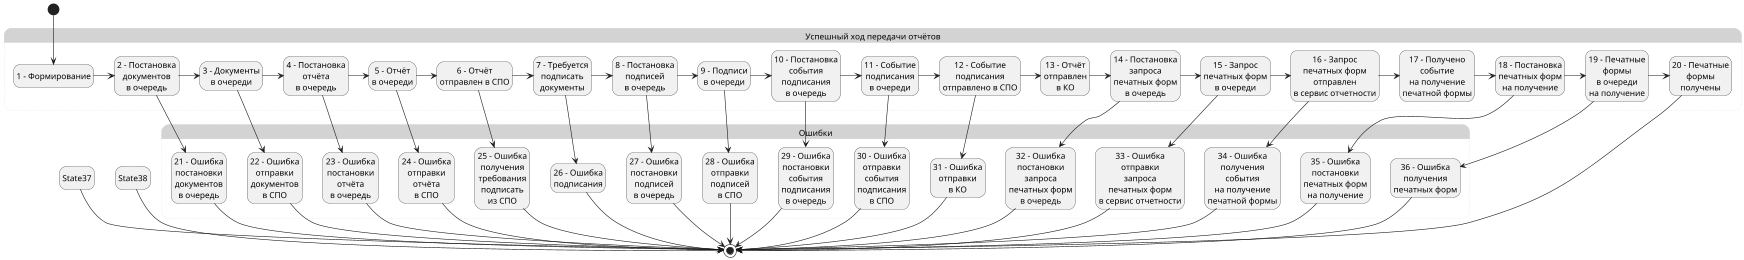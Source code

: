 @startuml
scale 100 width
scale 260 height

hide empty description
state "Успешный ход передачи отчётов" as Saccess #LightGray;line.dotted;line:LightGray {
    state "1 – Формирование" as State1
    state "2 - Постановка\nдокументов\nв очередь" as State2
    state "3 - Документы\nв очереди" as State3
    state "4 - Постановка\nотчёта\nв очередь" as State4
    state "5 - Отчёт\nв очереди" as State5
    state "6 - Отчёт\nотправлен в СПО" as State6
    state "7 - Требуется\nподписать\nдокументы" as State7
    state "8 - Постановка\nподписей\nв очередь" as State8
    state "9 - Подписи\nв очереди" as State9
    state "10 - Постановка\nсобытия\nподписания\nв очередь" as State10
    state "11 - Событие\nподписания\nв очереди" as State11
    state "12 - Событие\nподписания\nотправлено в СПО" as State12  
    state "13 - Отчёт\nотправлен\nв КО" as State13
    state "14 - Постановка\nзапроса\nпечатных форм\nв очередь" as State14
    state "15 - Запрос\nпечатных форм\nв очереди" as State15
    state "16 - Запрос\nпечатных форм\nотправлен\nв сервис отчетности" as State16
    state "17 – Получено\nсобытие\nна получение\nпечатной формы" as State17
    state "18 - Постановка\nпечатных форм\nна получение" as State18
    state "19 - Печатные\nформы\nв очереди\nна получение" as State19
    state "20 - Печатные\nформы\nполучены" as State20
}
state "Ошибки" as Errors #LightGray;line.dotted;line:LightGray {
    state "21 - Ошибка\nпостановки\nдокументов\nв очередь" as State21
    state "22 - Ошибка\nотправки\nдокументов\nв СПО" as State22
    state "23 - Ошибка\nпостановки\nотчёта\nв очередь" as State23
    state "24 - Ошибка\nотправки\nотчёта\nв СПО" as State24
    state "25 - Ошибка\nполучения\nтребования\nподписать\nиз СПО" as State25
    state "26 - Ошибка\nподписания" as State26
    state "27 - Ошибка\nпостановки\nподписей\nв очередь" as State27
    state "28 - Ошибка\nотправки\nподписей\nв СПО" as State28
    state "29 - Ошибка\nпостановки\nсобытия\nподписания\nв очередь" as State29
    state "30 - Ошибка\nотправки\nсобытия\nподписания\nв СПО" as State30
    state "31 - Ошибка\nотправки\nв КО" as State31 
    state "32 - Ошибка\nпостановки\nзапроса\nпечатных форм\nв очередь" as State32
    state "33 - Ошибка\nотправки\nзапроса\nпечатных форм\nв сервис отчетности" as State33
    state "34 – Ошибка\nполучения\nсобытия\nна получение\nпечатной формы" as State34
    state "35 - Ошибка\nпостановки\nпечатных форм\nна получение" as State35
    state "36 - Ошибка\nполучения\nпечатных форм" as State36
}

[*] --> State1
State1 -> State2

State2 -> State3
State2 --> State21

State3 -> State4
State3 --> State22

State4 -> State5
State4 --> State23

State5 -> State6
State5 --> State24

State6 -> State7
State6 --> State25

State7 -> State8
State7 --> State26

State8 -> State9
State8 --> State27

State9 -> State10
State9 --> State28

State10 -> State11
State10 --> State29

State11 -> State12
State11 --> State30

State12 -> State13
State12 --> State31

State13 -> State14

State14 -> State15
State14 --> State32

State15 -> State16
State15 --> State33

State16 -> State17
State16 -> State34

State17 -> State18

State18 -> State19
State18 --> State35

State19 -> State20
State19 --> State36

State21  --> [*]
State22  --> [*]
State23 --> [*]
State24 --> [*]
State25 --> [*]
State26 --> [*]
State27  --> [*]
State28  --> [*]
State29 --> [*]
State30 --> [*]
State31 --> [*]
State32 --> [*]
State33 --> [*]
State34 --> [*]
State35 --> [*]
State36 --> [*]
State37 --> [*]
State38 --> [*]

State20 --> [*]

@enduml
